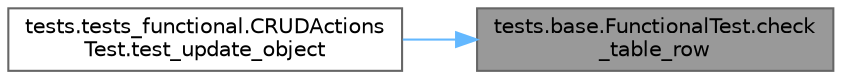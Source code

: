 digraph "tests.base.FunctionalTest.check_table_row"
{
 // LATEX_PDF_SIZE
  bgcolor="transparent";
  edge [fontname=Helvetica,fontsize=10,labelfontname=Helvetica,labelfontsize=10];
  node [fontname=Helvetica,fontsize=10,shape=box,height=0.2,width=0.4];
  rankdir="RL";
  Node1 [id="Node000001",label="tests.base.FunctionalTest.check\l_table_row",height=0.2,width=0.4,color="gray40", fillcolor="grey60", style="filled", fontcolor="black",tooltip=" "];
  Node1 -> Node2 [id="edge1_Node000001_Node000002",dir="back",color="steelblue1",style="solid",tooltip=" "];
  Node2 [id="Node000002",label="tests.tests_functional.CRUDActions\lTest.test_update_object",height=0.2,width=0.4,color="grey40", fillcolor="white", style="filled",URL="$classtests_1_1tests__functional_1_1_c_r_u_d_actions_test.html#a9453c6ddf2d3f3168cf8d75f6ca24458",tooltip=" "];
}
